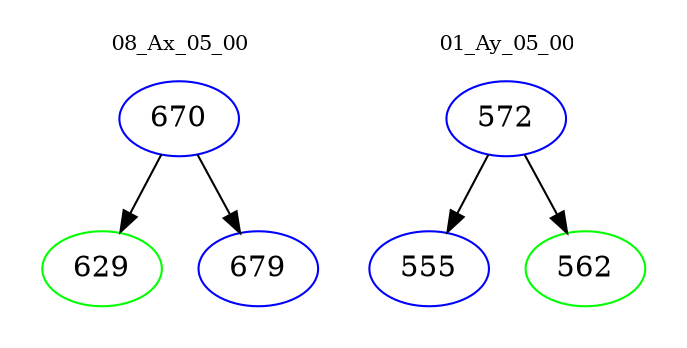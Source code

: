 digraph{
subgraph cluster_0 {
color = white
label = "08_Ax_05_00";
fontsize=10;
T0_670 [label="670", color="blue"]
T0_670 -> T0_629 [color="black"]
T0_629 [label="629", color="green"]
T0_670 -> T0_679 [color="black"]
T0_679 [label="679", color="blue"]
}
subgraph cluster_1 {
color = white
label = "01_Ay_05_00";
fontsize=10;
T1_572 [label="572", color="blue"]
T1_572 -> T1_555 [color="black"]
T1_555 [label="555", color="blue"]
T1_572 -> T1_562 [color="black"]
T1_562 [label="562", color="green"]
}
}
